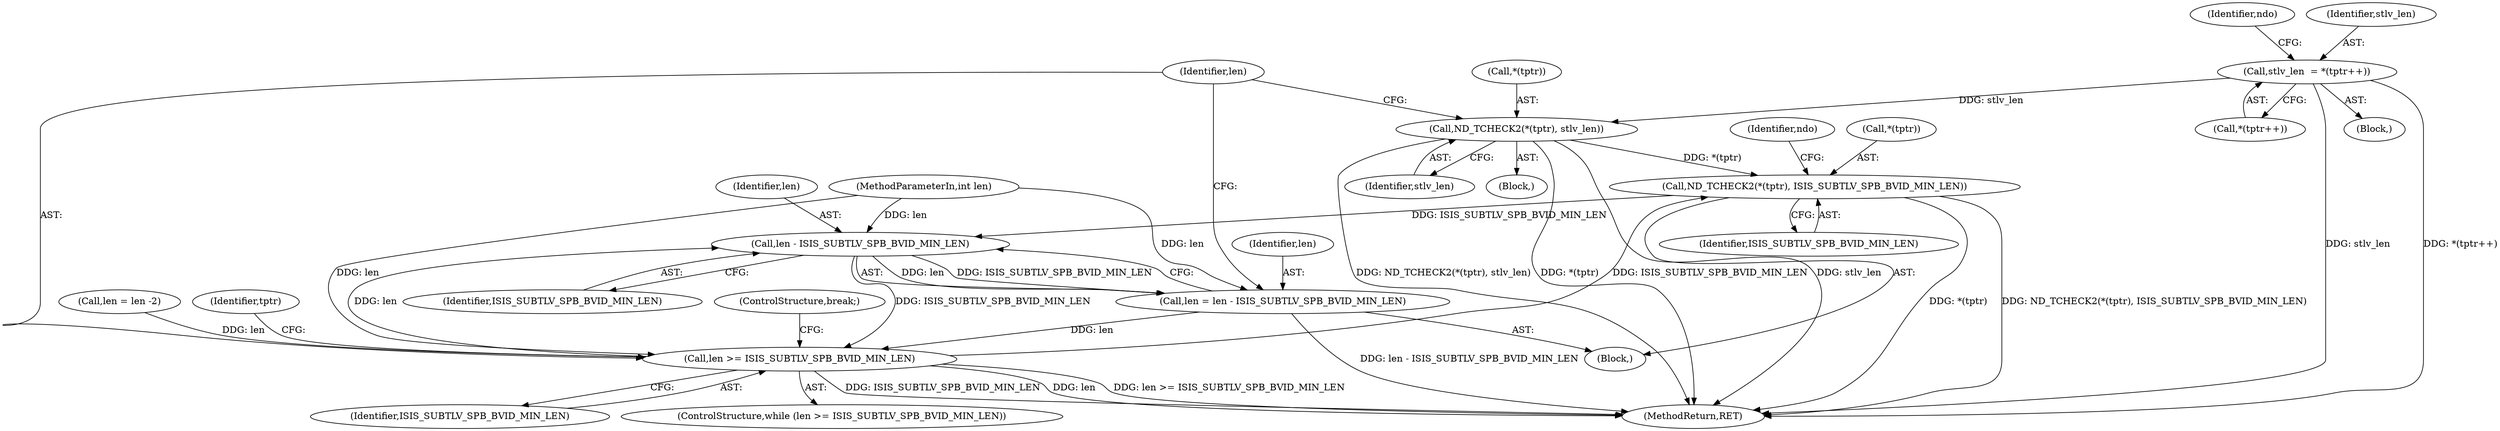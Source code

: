 digraph "0_tcpdump_b20e1639dbac84b3fcb393858521c13ad47a9d70_0@pointer" {
"1000277" [label="(Call,ND_TCHECK2(*(tptr), stlv_len))"];
"1000123" [label="(Call,stlv_len  = *(tptr++))"];
"1000286" [label="(Call,ND_TCHECK2(*(tptr), ISIS_SUBTLV_SPB_BVID_MIN_LEN))"];
"1000332" [label="(Call,len - ISIS_SUBTLV_SPB_BVID_MIN_LEN)"];
"1000282" [label="(Call,len >= ISIS_SUBTLV_SPB_BVID_MIN_LEN)"];
"1000330" [label="(Call,len = len - ISIS_SUBTLV_SPB_BVID_MIN_LEN)"];
"1000282" [label="(Call,len >= ISIS_SUBTLV_SPB_BVID_MIN_LEN)"];
"1000287" [label="(Call,*(tptr))"];
"1000333" [label="(Identifier,len)"];
"1000280" [label="(Identifier,stlv_len)"];
"1000117" [label="(Block,)"];
"1000278" [label="(Call,*(tptr))"];
"1000330" [label="(Call,len = len - ISIS_SUBTLV_SPB_BVID_MIN_LEN)"];
"1000277" [label="(Call,ND_TCHECK2(*(tptr), stlv_len))"];
"1000353" [label="(MethodReturn,RET)"];
"1000284" [label="(Identifier,ISIS_SUBTLV_SPB_BVID_MIN_LEN)"];
"1000125" [label="(Call,*(tptr++))"];
"1000334" [label="(Identifier,ISIS_SUBTLV_SPB_BVID_MIN_LEN)"];
"1000285" [label="(Block,)"];
"1000276" [label="(Block,)"];
"1000281" [label="(ControlStructure,while (len >= ISIS_SUBTLV_SPB_BVID_MIN_LEN))"];
"1000288" [label="(Identifier,tptr)"];
"1000335" [label="(ControlStructure,break;)"];
"1000107" [label="(MethodParameterIn,int len)"];
"1000289" [label="(Identifier,ISIS_SUBTLV_SPB_BVID_MIN_LEN)"];
"1000292" [label="(Identifier,ndo)"];
"1000141" [label="(Call,len = len -2)"];
"1000332" [label="(Call,len - ISIS_SUBTLV_SPB_BVID_MIN_LEN)"];
"1000286" [label="(Call,ND_TCHECK2(*(tptr), ISIS_SUBTLV_SPB_BVID_MIN_LEN))"];
"1000283" [label="(Identifier,len)"];
"1000123" [label="(Call,stlv_len  = *(tptr++))"];
"1000130" [label="(Identifier,ndo)"];
"1000124" [label="(Identifier,stlv_len)"];
"1000331" [label="(Identifier,len)"];
"1000277" -> "1000276"  [label="AST: "];
"1000277" -> "1000280"  [label="CFG: "];
"1000278" -> "1000277"  [label="AST: "];
"1000280" -> "1000277"  [label="AST: "];
"1000283" -> "1000277"  [label="CFG: "];
"1000277" -> "1000353"  [label="DDG: stlv_len"];
"1000277" -> "1000353"  [label="DDG: *(tptr)"];
"1000277" -> "1000353"  [label="DDG: ND_TCHECK2(*(tptr), stlv_len)"];
"1000123" -> "1000277"  [label="DDG: stlv_len"];
"1000277" -> "1000286"  [label="DDG: *(tptr)"];
"1000123" -> "1000117"  [label="AST: "];
"1000123" -> "1000125"  [label="CFG: "];
"1000124" -> "1000123"  [label="AST: "];
"1000125" -> "1000123"  [label="AST: "];
"1000130" -> "1000123"  [label="CFG: "];
"1000123" -> "1000353"  [label="DDG: *(tptr++)"];
"1000123" -> "1000353"  [label="DDG: stlv_len"];
"1000286" -> "1000285"  [label="AST: "];
"1000286" -> "1000289"  [label="CFG: "];
"1000287" -> "1000286"  [label="AST: "];
"1000289" -> "1000286"  [label="AST: "];
"1000292" -> "1000286"  [label="CFG: "];
"1000286" -> "1000353"  [label="DDG: ND_TCHECK2(*(tptr), ISIS_SUBTLV_SPB_BVID_MIN_LEN)"];
"1000286" -> "1000353"  [label="DDG: *(tptr)"];
"1000282" -> "1000286"  [label="DDG: ISIS_SUBTLV_SPB_BVID_MIN_LEN"];
"1000286" -> "1000332"  [label="DDG: ISIS_SUBTLV_SPB_BVID_MIN_LEN"];
"1000332" -> "1000330"  [label="AST: "];
"1000332" -> "1000334"  [label="CFG: "];
"1000333" -> "1000332"  [label="AST: "];
"1000334" -> "1000332"  [label="AST: "];
"1000330" -> "1000332"  [label="CFG: "];
"1000332" -> "1000282"  [label="DDG: ISIS_SUBTLV_SPB_BVID_MIN_LEN"];
"1000332" -> "1000330"  [label="DDG: len"];
"1000332" -> "1000330"  [label="DDG: ISIS_SUBTLV_SPB_BVID_MIN_LEN"];
"1000282" -> "1000332"  [label="DDG: len"];
"1000107" -> "1000332"  [label="DDG: len"];
"1000282" -> "1000281"  [label="AST: "];
"1000282" -> "1000284"  [label="CFG: "];
"1000283" -> "1000282"  [label="AST: "];
"1000284" -> "1000282"  [label="AST: "];
"1000288" -> "1000282"  [label="CFG: "];
"1000335" -> "1000282"  [label="CFG: "];
"1000282" -> "1000353"  [label="DDG: len >= ISIS_SUBTLV_SPB_BVID_MIN_LEN"];
"1000282" -> "1000353"  [label="DDG: ISIS_SUBTLV_SPB_BVID_MIN_LEN"];
"1000282" -> "1000353"  [label="DDG: len"];
"1000141" -> "1000282"  [label="DDG: len"];
"1000330" -> "1000282"  [label="DDG: len"];
"1000107" -> "1000282"  [label="DDG: len"];
"1000330" -> "1000285"  [label="AST: "];
"1000331" -> "1000330"  [label="AST: "];
"1000283" -> "1000330"  [label="CFG: "];
"1000330" -> "1000353"  [label="DDG: len - ISIS_SUBTLV_SPB_BVID_MIN_LEN"];
"1000107" -> "1000330"  [label="DDG: len"];
}
